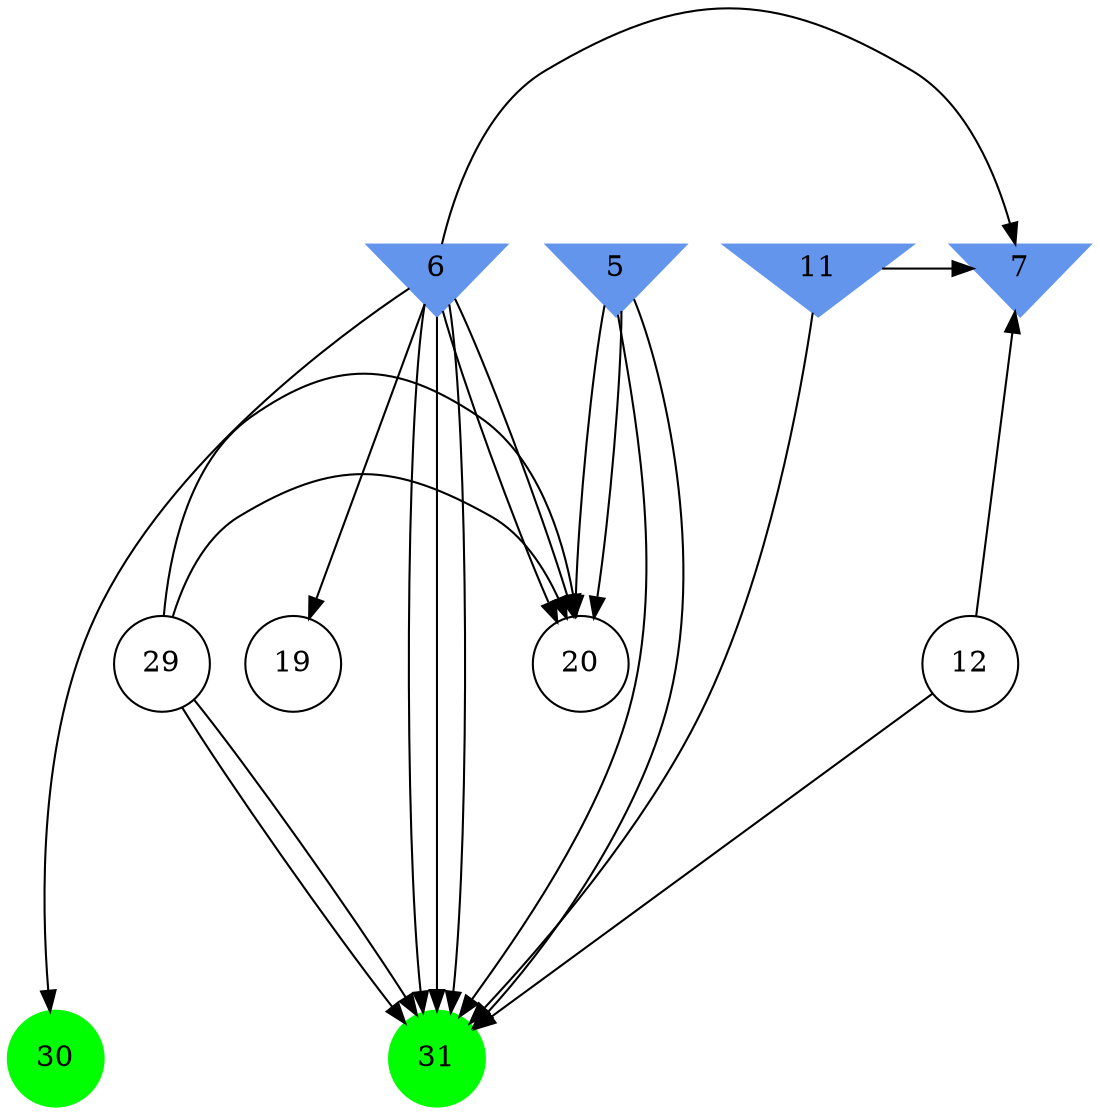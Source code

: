 digraph brain {
	ranksep=2.0;
	5 [shape=invtriangle,style=filled,color=cornflowerblue];
	6 [shape=invtriangle,style=filled,color=cornflowerblue];
	7 [shape=invtriangle,style=filled,color=cornflowerblue];
	11 [shape=invtriangle,style=filled,color=cornflowerblue];
	12 [shape=circle,color=black];
	19 [shape=circle,color=black];
	20 [shape=circle,color=black];
	29 [shape=circle,color=black];
	30 [shape=circle,style=filled,color=green];
	31 [shape=circle,style=filled,color=green];
	6	->	31;
	6	->	20;
	29	->	31;
	29	->	20;
	5	->	31;
	5	->	20;
	6	->	19;
	6	->	30;
	6	->	31;
	6	->	20;
	29	->	31;
	29	->	20;
	5	->	31;
	5	->	20;
	6	->	31;
	6	->	7;
	12	->	31;
	12	->	7;
	11	->	31;
	11	->	7;
	{ rank=same; 5; 6; 7; 11; }
	{ rank=same; 12; 19; 20; 29; }
	{ rank=same; 30; 31; }
}
